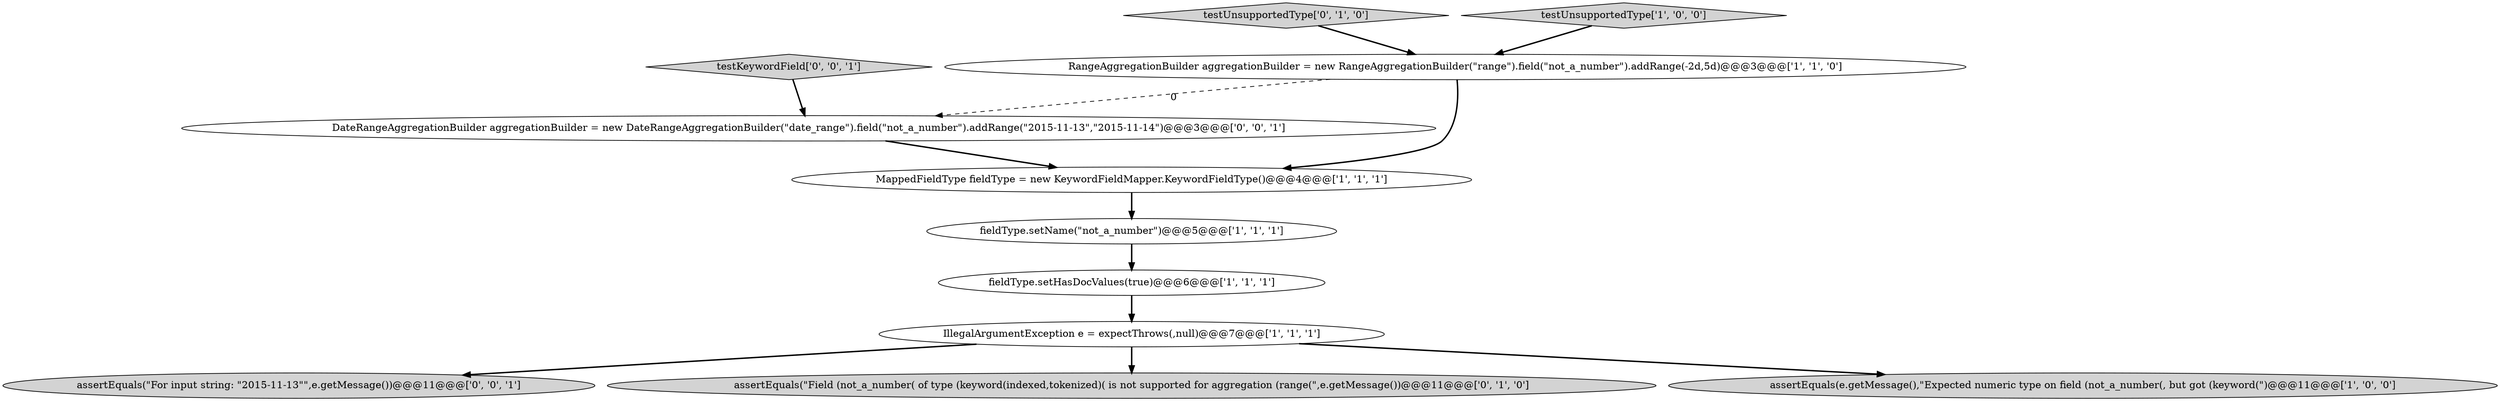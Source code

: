 digraph {
11 [style = filled, label = "testKeywordField['0', '0', '1']", fillcolor = lightgray, shape = diamond image = "AAA0AAABBB3BBB"];
0 [style = filled, label = "RangeAggregationBuilder aggregationBuilder = new RangeAggregationBuilder(\"range\").field(\"not_a_number\").addRange(-2d,5d)@@@3@@@['1', '1', '0']", fillcolor = white, shape = ellipse image = "AAA0AAABBB1BBB"];
7 [style = filled, label = "testUnsupportedType['0', '1', '0']", fillcolor = lightgray, shape = diamond image = "AAA0AAABBB2BBB"];
9 [style = filled, label = "assertEquals(\"For input string: \"2015-11-13\"\",e.getMessage())@@@11@@@['0', '0', '1']", fillcolor = lightgray, shape = ellipse image = "AAA0AAABBB3BBB"];
8 [style = filled, label = "assertEquals(\"Field (not_a_number( of type (keyword(indexed,tokenized)( is not supported for aggregation (range(\",e.getMessage())@@@11@@@['0', '1', '0']", fillcolor = lightgray, shape = ellipse image = "AAA0AAABBB2BBB"];
3 [style = filled, label = "fieldType.setName(\"not_a_number\")@@@5@@@['1', '1', '1']", fillcolor = white, shape = ellipse image = "AAA0AAABBB1BBB"];
4 [style = filled, label = "IllegalArgumentException e = expectThrows(,null)@@@7@@@['1', '1', '1']", fillcolor = white, shape = ellipse image = "AAA0AAABBB1BBB"];
2 [style = filled, label = "MappedFieldType fieldType = new KeywordFieldMapper.KeywordFieldType()@@@4@@@['1', '1', '1']", fillcolor = white, shape = ellipse image = "AAA0AAABBB1BBB"];
5 [style = filled, label = "assertEquals(e.getMessage(),\"Expected numeric type on field (not_a_number(, but got (keyword(\")@@@11@@@['1', '0', '0']", fillcolor = lightgray, shape = ellipse image = "AAA0AAABBB1BBB"];
6 [style = filled, label = "testUnsupportedType['1', '0', '0']", fillcolor = lightgray, shape = diamond image = "AAA0AAABBB1BBB"];
1 [style = filled, label = "fieldType.setHasDocValues(true)@@@6@@@['1', '1', '1']", fillcolor = white, shape = ellipse image = "AAA0AAABBB1BBB"];
10 [style = filled, label = "DateRangeAggregationBuilder aggregationBuilder = new DateRangeAggregationBuilder(\"date_range\").field(\"not_a_number\").addRange(\"2015-11-13\",\"2015-11-14\")@@@3@@@['0', '0', '1']", fillcolor = white, shape = ellipse image = "AAA0AAABBB3BBB"];
4->5 [style = bold, label=""];
6->0 [style = bold, label=""];
0->10 [style = dashed, label="0"];
11->10 [style = bold, label=""];
0->2 [style = bold, label=""];
4->8 [style = bold, label=""];
10->2 [style = bold, label=""];
4->9 [style = bold, label=""];
7->0 [style = bold, label=""];
3->1 [style = bold, label=""];
1->4 [style = bold, label=""];
2->3 [style = bold, label=""];
}
